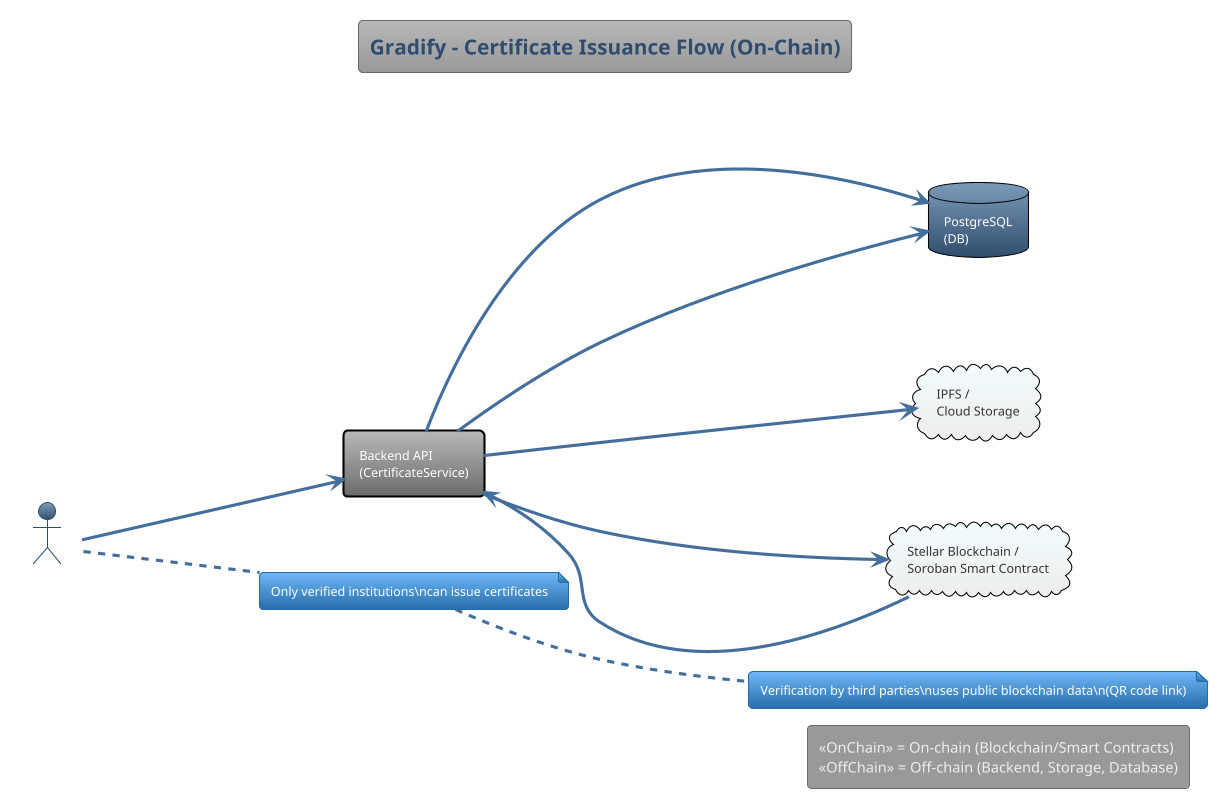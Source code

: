@startuml
!theme spacelab
skinparam rectangle {
    BorderColor Black
    Shadowing false
}
skinparam database {
    BorderColor Black
}
skinparam cloud {
    BorderColor Black
}
left to right direction

title Gradify - Certificate Issuance Flow (On-Chain)

actor Institution as Inst

rectangle "Backend API\n(CertificateService)" as BE
database "PostgreSQL\n(DB)" as DB
cloud "IPFS /\nCloud Storage" as Storage
cloud "Stellar Blockchain /\nSoroban Smart Contract" as Blockchain

note right of Inst
  Only verified institutions\ncan issue certificates
end note

Inst --> BE : \nCreate Certificate\n(off-chain)\n
BE --> Storage : \nUpload file,\nget file hash\n
BE --> DB : \nSave certificate\nmetadata\n
BE --> Blockchain : \nregisterCertificate\n(hash, metadata)\n
Blockchain --> BE : \nReturn tx_hash\n
BE --> DB : \nSave blockchain\ntx_hash\n

note right
  Verification by third parties\nuses public blockchain data\n(QR code link)
end note

legend bottom right
  <<OnChain>> = On-chain (Blockchain/Smart Contracts)
  <<OffChain>> = Off-chain (Backend, Storage, Database)
endlegend

@enduml
